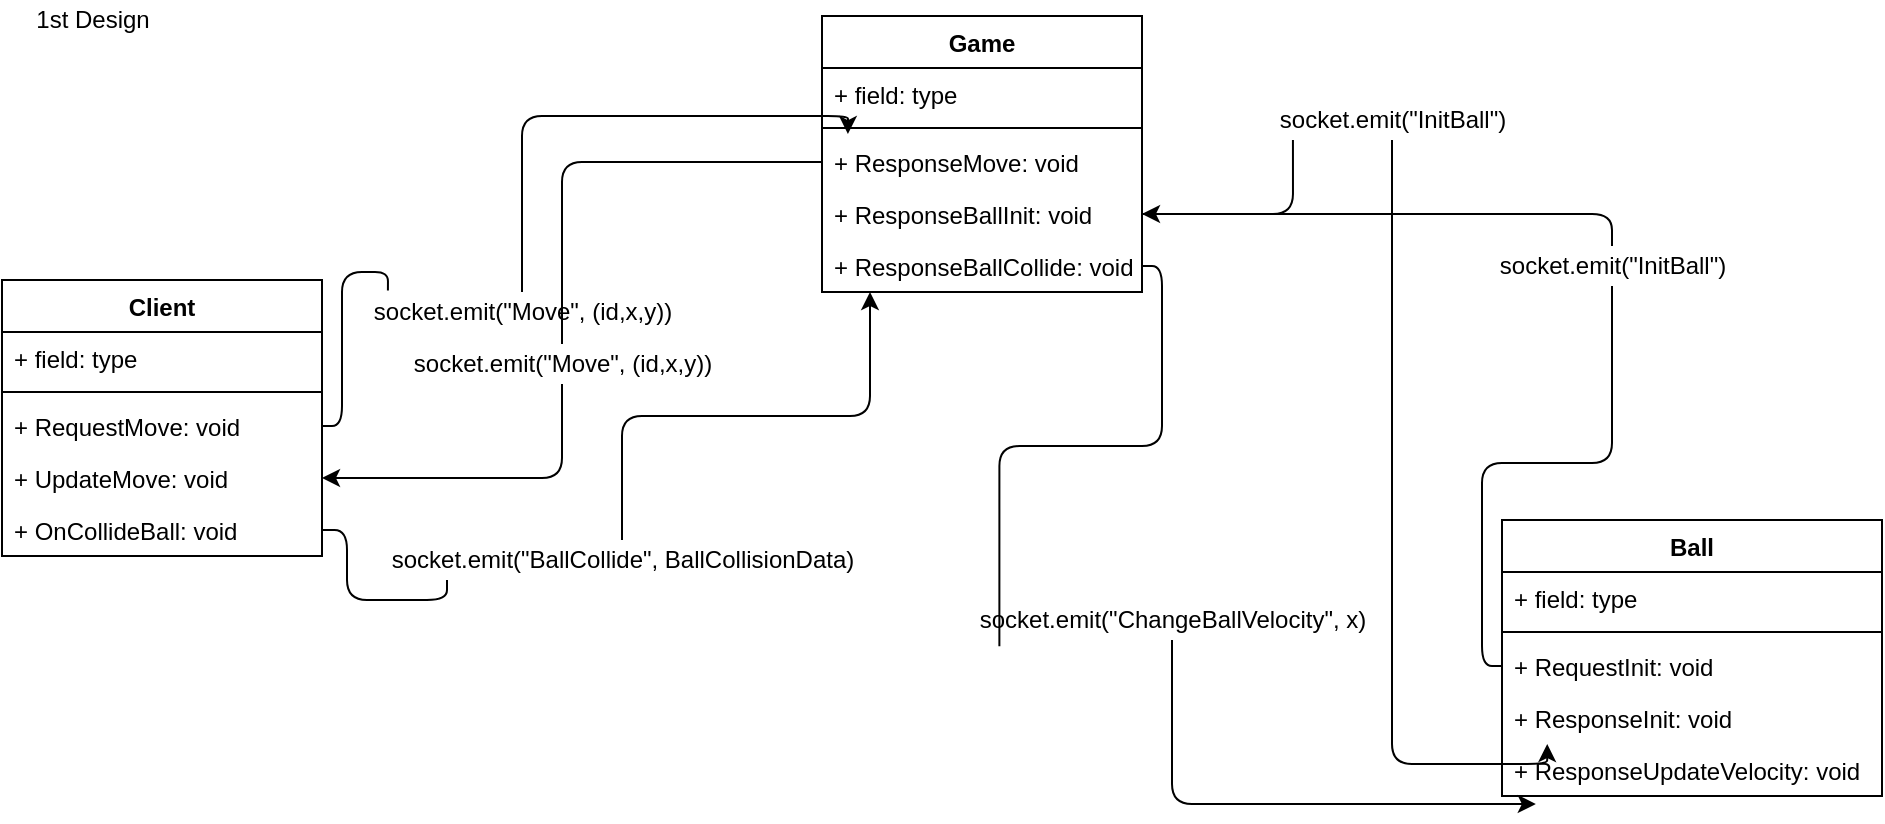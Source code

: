 <mxfile>
    <diagram id="Ae2SCW-RwxNat80h3gMZ" name="Page-1">
        <mxGraphModel dx="1113" dy="421" grid="1" gridSize="10" guides="1" tooltips="1" connect="1" arrows="1" fold="1" page="1" pageScale="1" pageWidth="850" pageHeight="1100" math="0" shadow="0">
            <root>
                <mxCell id="0"/>
                <mxCell id="1" parent="0"/>
                <mxCell id="12" value="Client" style="swimlane;fontStyle=1;align=center;verticalAlign=top;childLayout=stackLayout;horizontal=1;startSize=26;horizontalStack=0;resizeParent=1;resizeParentMax=0;resizeLast=0;collapsible=1;marginBottom=0;" vertex="1" parent="1">
                    <mxGeometry x="10" y="150" width="160" height="138" as="geometry"/>
                </mxCell>
                <mxCell id="13" value="+ field: type" style="text;strokeColor=none;fillColor=none;align=left;verticalAlign=top;spacingLeft=4;spacingRight=4;overflow=hidden;rotatable=0;points=[[0,0.5],[1,0.5]];portConstraint=eastwest;" vertex="1" parent="12">
                    <mxGeometry y="26" width="160" height="26" as="geometry"/>
                </mxCell>
                <mxCell id="14" value="" style="line;strokeWidth=1;fillColor=none;align=left;verticalAlign=middle;spacingTop=-1;spacingLeft=3;spacingRight=3;rotatable=0;labelPosition=right;points=[];portConstraint=eastwest;" vertex="1" parent="12">
                    <mxGeometry y="52" width="160" height="8" as="geometry"/>
                </mxCell>
                <mxCell id="15" value="+ RequestMove: void" style="text;strokeColor=none;fillColor=none;align=left;verticalAlign=top;spacingLeft=4;spacingRight=4;overflow=hidden;rotatable=0;points=[[0,0.5],[1,0.5]];portConstraint=eastwest;" vertex="1" parent="12">
                    <mxGeometry y="60" width="160" height="26" as="geometry"/>
                </mxCell>
                <mxCell id="16" value="+ UpdateMove: void" style="text;strokeColor=none;fillColor=none;align=left;verticalAlign=top;spacingLeft=4;spacingRight=4;overflow=hidden;rotatable=0;points=[[0,0.5],[1,0.5]];portConstraint=eastwest;" vertex="1" parent="12">
                    <mxGeometry y="86" width="160" height="26" as="geometry"/>
                </mxCell>
                <mxCell id="40" value="+ OnCollideBall: void" style="text;strokeColor=none;fillColor=none;align=left;verticalAlign=top;spacingLeft=4;spacingRight=4;overflow=hidden;rotatable=0;points=[[0,0.5],[1,0.5]];portConstraint=eastwest;" vertex="1" parent="12">
                    <mxGeometry y="112" width="160" height="26" as="geometry"/>
                </mxCell>
                <mxCell id="17" value="Game" style="swimlane;fontStyle=1;align=center;verticalAlign=top;childLayout=stackLayout;horizontal=1;startSize=26;horizontalStack=0;resizeParent=1;resizeParentMax=0;resizeLast=0;collapsible=1;marginBottom=0;" vertex="1" parent="1">
                    <mxGeometry x="420" y="18" width="160" height="138" as="geometry"/>
                </mxCell>
                <mxCell id="18" value="+ field: type" style="text;strokeColor=none;fillColor=none;align=left;verticalAlign=top;spacingLeft=4;spacingRight=4;overflow=hidden;rotatable=0;points=[[0,0.5],[1,0.5]];portConstraint=eastwest;" vertex="1" parent="17">
                    <mxGeometry y="26" width="160" height="26" as="geometry"/>
                </mxCell>
                <mxCell id="19" value="" style="line;strokeWidth=1;fillColor=none;align=left;verticalAlign=middle;spacingTop=-1;spacingLeft=3;spacingRight=3;rotatable=0;labelPosition=right;points=[];portConstraint=eastwest;" vertex="1" parent="17">
                    <mxGeometry y="52" width="160" height="8" as="geometry"/>
                </mxCell>
                <mxCell id="20" value="+ ResponseMove: void" style="text;strokeColor=none;fillColor=none;align=left;verticalAlign=top;spacingLeft=4;spacingRight=4;overflow=hidden;rotatable=0;points=[[0,0.5],[1,0.5]];portConstraint=eastwest;" vertex="1" parent="17">
                    <mxGeometry y="60" width="160" height="26" as="geometry"/>
                </mxCell>
                <mxCell id="29" value="+ ResponseBallInit: void" style="text;strokeColor=none;fillColor=none;align=left;verticalAlign=top;spacingLeft=4;spacingRight=4;overflow=hidden;rotatable=0;points=[[0,0.5],[1,0.5]];portConstraint=eastwest;" vertex="1" parent="17">
                    <mxGeometry y="86" width="160" height="26" as="geometry"/>
                </mxCell>
                <mxCell id="41" value="+ ResponseBallCollide: void" style="text;strokeColor=none;fillColor=none;align=left;verticalAlign=top;spacingLeft=4;spacingRight=4;overflow=hidden;rotatable=0;points=[[0,0.5],[1,0.5]];portConstraint=eastwest;" vertex="1" parent="17">
                    <mxGeometry y="112" width="160" height="26" as="geometry"/>
                </mxCell>
                <mxCell id="21" style="edgeStyle=orthogonalEdgeStyle;html=1;entryX=0.081;entryY=-0.038;entryDx=0;entryDy=0;entryPerimeter=0;startArrow=none;" edge="1" parent="1" source="22" target="20">
                    <mxGeometry relative="1" as="geometry"/>
                </mxCell>
                <mxCell id="23" style="edgeStyle=orthogonalEdgeStyle;html=1;startArrow=none;" edge="1" parent="1" source="24" target="16">
                    <mxGeometry relative="1" as="geometry"/>
                </mxCell>
                <mxCell id="25" value="Ball" style="swimlane;fontStyle=1;align=center;verticalAlign=top;childLayout=stackLayout;horizontal=1;startSize=26;horizontalStack=0;resizeParent=1;resizeParentMax=0;resizeLast=0;collapsible=1;marginBottom=0;" vertex="1" parent="1">
                    <mxGeometry x="760" y="270" width="190" height="138" as="geometry"/>
                </mxCell>
                <mxCell id="26" value="+ field: type" style="text;strokeColor=none;fillColor=none;align=left;verticalAlign=top;spacingLeft=4;spacingRight=4;overflow=hidden;rotatable=0;points=[[0,0.5],[1,0.5]];portConstraint=eastwest;" vertex="1" parent="25">
                    <mxGeometry y="26" width="190" height="26" as="geometry"/>
                </mxCell>
                <mxCell id="27" value="" style="line;strokeWidth=1;fillColor=none;align=left;verticalAlign=middle;spacingTop=-1;spacingLeft=3;spacingRight=3;rotatable=0;labelPosition=right;points=[];portConstraint=eastwest;" vertex="1" parent="25">
                    <mxGeometry y="52" width="190" height="8" as="geometry"/>
                </mxCell>
                <mxCell id="28" value="+ RequestInit: void" style="text;strokeColor=none;fillColor=none;align=left;verticalAlign=top;spacingLeft=4;spacingRight=4;overflow=hidden;rotatable=0;points=[[0,0.5],[1,0.5]];portConstraint=eastwest;" vertex="1" parent="25">
                    <mxGeometry y="60" width="190" height="26" as="geometry"/>
                </mxCell>
                <mxCell id="30" value="+ ResponseInit: void" style="text;strokeColor=none;fillColor=none;align=left;verticalAlign=top;spacingLeft=4;spacingRight=4;overflow=hidden;rotatable=0;points=[[0,0.5],[1,0.5]];portConstraint=eastwest;" vertex="1" parent="25">
                    <mxGeometry y="86" width="190" height="26" as="geometry"/>
                </mxCell>
                <mxCell id="39" value="+ ResponseUpdateVelocity: void" style="text;strokeColor=none;fillColor=none;align=left;verticalAlign=top;spacingLeft=4;spacingRight=4;overflow=hidden;rotatable=0;points=[[0,0.5],[1,0.5]];portConstraint=eastwest;" vertex="1" parent="25">
                    <mxGeometry y="112" width="190" height="26" as="geometry"/>
                </mxCell>
                <mxCell id="31" style="edgeStyle=orthogonalEdgeStyle;html=1;startArrow=none;" edge="1" parent="1" source="32" target="29">
                    <mxGeometry relative="1" as="geometry"/>
                </mxCell>
                <mxCell id="33" style="edgeStyle=orthogonalEdgeStyle;html=1;entryX=0.119;entryY=1;entryDx=0;entryDy=0;entryPerimeter=0;startArrow=none;" edge="1" parent="1" source="34" target="30">
                    <mxGeometry relative="1" as="geometry"/>
                </mxCell>
                <mxCell id="34" value="socket.emit(&quot;InitBall&quot;)" style="text;html=1;align=center;verticalAlign=middle;resizable=0;points=[];autosize=1;strokeColor=none;fillColor=none;" vertex="1" parent="1">
                    <mxGeometry x="640" y="60" width="130" height="20" as="geometry"/>
                </mxCell>
                <mxCell id="35" value="" style="edgeStyle=orthogonalEdgeStyle;html=1;entryX=0.119;entryY=1;entryDx=0;entryDy=0;entryPerimeter=0;endArrow=none;" edge="1" parent="1" source="29" target="34">
                    <mxGeometry relative="1" as="geometry">
                        <mxPoint x="508.763" y="222" as="sourcePoint"/>
                        <mxPoint x="699.04" y="308" as="targetPoint"/>
                    </mxGeometry>
                </mxCell>
                <mxCell id="32" value="socket.emit(&quot;InitBall&quot;)" style="text;html=1;align=center;verticalAlign=middle;resizable=0;points=[];autosize=1;strokeColor=none;fillColor=none;" vertex="1" parent="1">
                    <mxGeometry x="750" y="133" width="130" height="20" as="geometry"/>
                </mxCell>
                <mxCell id="36" value="" style="edgeStyle=orthogonalEdgeStyle;html=1;endArrow=none;" edge="1" parent="1" source="28" target="32">
                    <mxGeometry relative="1" as="geometry">
                        <mxPoint x="719.054" y="270" as="sourcePoint"/>
                        <mxPoint x="530.946" y="222" as="targetPoint"/>
                    </mxGeometry>
                </mxCell>
                <mxCell id="22" value="socket.emit(&quot;Move&quot;, (id,x,y))" style="text;html=1;align=center;verticalAlign=middle;resizable=0;points=[];autosize=1;strokeColor=none;fillColor=none;" vertex="1" parent="1">
                    <mxGeometry x="190" y="156" width="160" height="20" as="geometry"/>
                </mxCell>
                <mxCell id="37" value="" style="edgeStyle=orthogonalEdgeStyle;html=1;entryX=0.081;entryY=-0.038;entryDx=0;entryDy=0;entryPerimeter=0;endArrow=none;" edge="1" parent="1" source="15" target="22">
                    <mxGeometry relative="1" as="geometry">
                        <mxPoint x="146.893" y="210" as="sourcePoint"/>
                        <mxPoint x="402.96" y="139.012" as="targetPoint"/>
                    </mxGeometry>
                </mxCell>
                <mxCell id="24" value="socket.emit(&quot;Move&quot;, (id,x,y))" style="text;html=1;align=center;verticalAlign=middle;resizable=0;points=[];autosize=1;strokeColor=none;fillColor=none;" vertex="1" parent="1">
                    <mxGeometry x="210" y="182" width="160" height="20" as="geometry"/>
                </mxCell>
                <mxCell id="38" value="" style="edgeStyle=orthogonalEdgeStyle;html=1;endArrow=none;" edge="1" parent="1" source="20" target="24">
                    <mxGeometry relative="1" as="geometry">
                        <mxPoint x="419.896" y="166" as="sourcePoint"/>
                        <mxPoint x="150.104" y="236" as="targetPoint"/>
                    </mxGeometry>
                </mxCell>
                <mxCell id="42" value="1st Design" style="text;html=1;align=center;verticalAlign=middle;resizable=0;points=[];autosize=1;strokeColor=none;fillColor=none;" vertex="1" parent="1">
                    <mxGeometry x="20" y="10" width="70" height="20" as="geometry"/>
                </mxCell>
                <mxCell id="44" style="edgeStyle=orthogonalEdgeStyle;html=1;entryX=0.15;entryY=1;entryDx=0;entryDy=0;entryPerimeter=0;startArrow=none;" edge="1" parent="1" source="46" target="41">
                    <mxGeometry relative="1" as="geometry"/>
                </mxCell>
                <mxCell id="46" value="socket.emit(&quot;BallCollide&quot;, BallCollisionData)" style="text;html=1;align=center;verticalAlign=middle;resizable=0;points=[];autosize=1;strokeColor=none;fillColor=none;" vertex="1" parent="1">
                    <mxGeometry x="195" y="280" width="250" height="20" as="geometry"/>
                </mxCell>
                <mxCell id="47" value="" style="edgeStyle=orthogonalEdgeStyle;html=1;entryX=0.15;entryY=1;entryDx=0;entryDy=0;entryPerimeter=0;endArrow=none;" edge="1" parent="1" source="40" target="46">
                    <mxGeometry relative="1" as="geometry">
                        <mxPoint x="170" y="275" as="sourcePoint"/>
                        <mxPoint x="444" y="182" as="targetPoint"/>
                    </mxGeometry>
                </mxCell>
                <mxCell id="48" style="edgeStyle=orthogonalEdgeStyle;html=1;entryX=0.089;entryY=1.154;entryDx=0;entryDy=0;entryPerimeter=0;startArrow=none;" edge="1" parent="1" source="49" target="39">
                    <mxGeometry relative="1" as="geometry"/>
                </mxCell>
                <mxCell id="49" value="socket.emit(&quot;ChangeBallVelocity&quot;, x)" style="text;html=1;align=center;verticalAlign=middle;resizable=0;points=[];autosize=1;strokeColor=none;fillColor=none;" vertex="1" parent="1">
                    <mxGeometry x="490" y="310" width="210" height="20" as="geometry"/>
                </mxCell>
                <mxCell id="50" value="" style="edgeStyle=orthogonalEdgeStyle;html=1;entryX=0.089;entryY=1.154;entryDx=0;entryDy=0;entryPerimeter=0;endArrow=none;" edge="1" parent="1" source="41" target="49">
                    <mxGeometry relative="1" as="geometry">
                        <mxPoint x="580" y="169" as="sourcePoint"/>
                        <mxPoint x="776.91" y="412.004" as="targetPoint"/>
                    </mxGeometry>
                </mxCell>
            </root>
        </mxGraphModel>
    </diagram>
</mxfile>